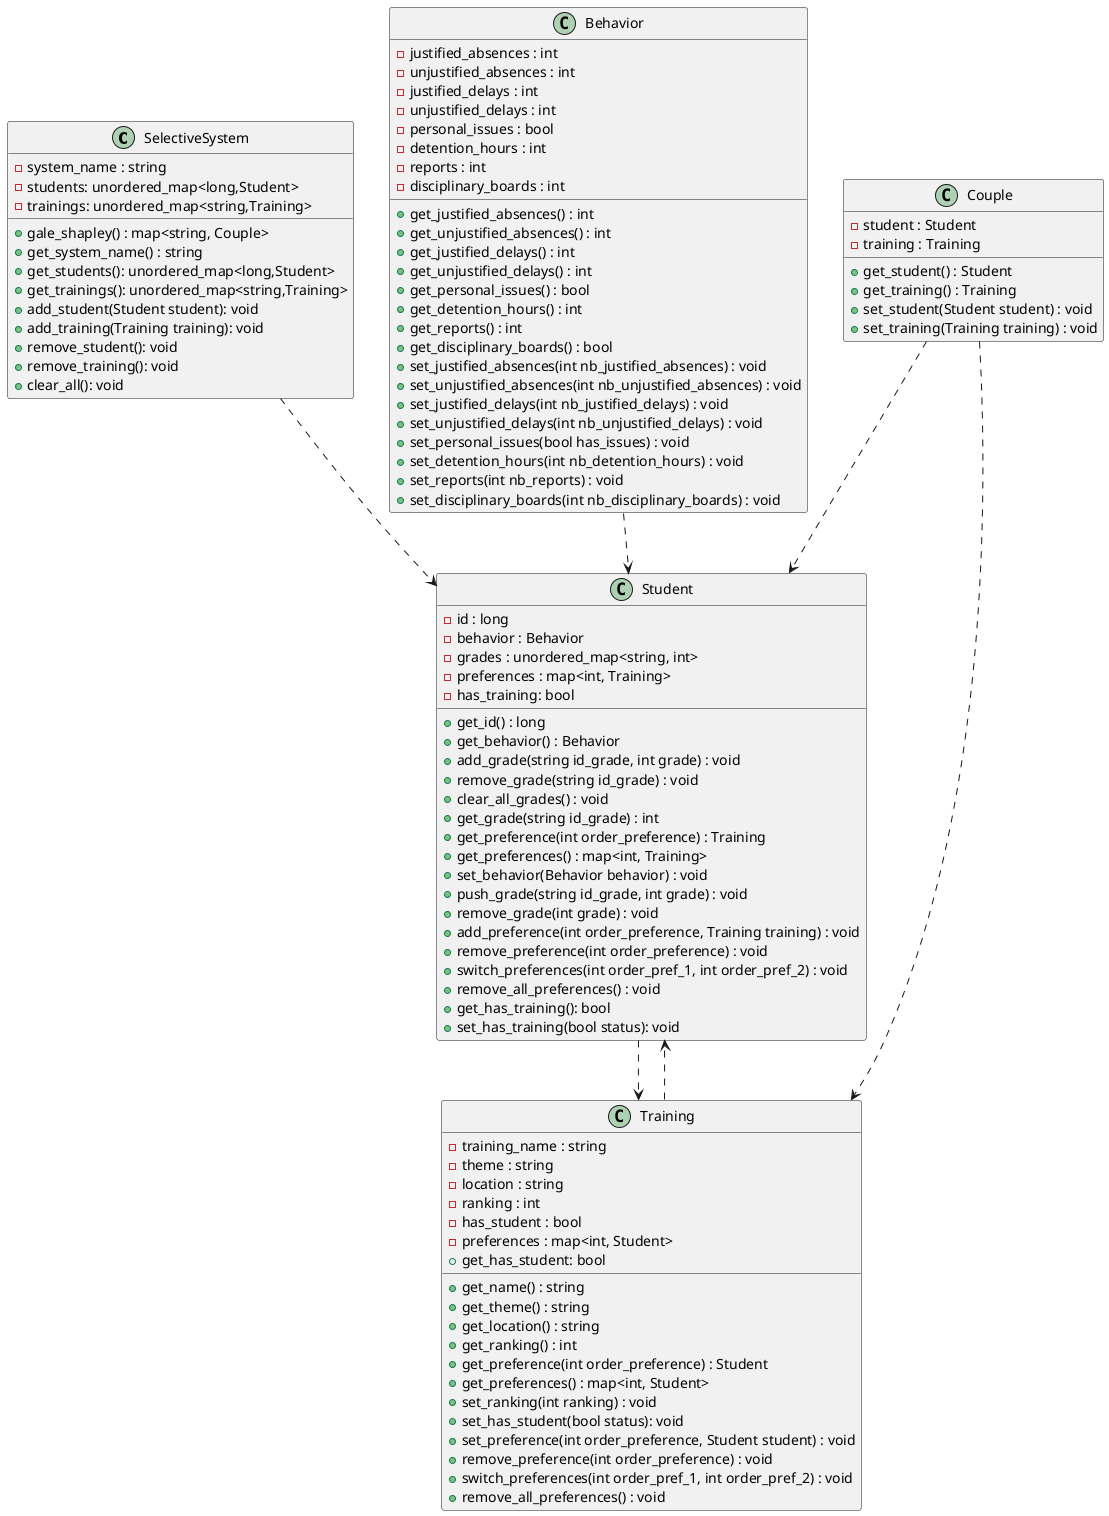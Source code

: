 @startuml diagram

SelectiveSystem ..> Student
Behavior ..> Student
Training ..> Student
Student ..> Training
Couple ..> Student
Couple ..> Training


class Student {
    -id : long
    -behavior : Behavior
    -grades : unordered_map<string, int>
    -preferences : map<int, Training> 
    -has_training: bool
    +get_id() : long
    +get_behavior() : Behavior
    +add_grade(string id_grade, int grade) : void
    +remove_grade(string id_grade) : void
    +clear_all_grades() : void
    +get_grade(string id_grade) : int
    +get_preference(int order_preference) : Training
    +get_preferences() : map<int, Training> 
    +set_behavior(Behavior behavior) : void
    +push_grade(string id_grade, int grade) : void
    +remove_grade(int grade) : void
    +add_preference(int order_preference, Training training) : void
    +remove_preference(int order_preference) : void
    +switch_preferences(int order_pref_1, int order_pref_2) : void
    +remove_all_preferences() : void
    +get_has_training(): bool
    +set_has_training(bool status): void
}

class SelectiveSystem {
    -system_name : string
    -students: unordered_map<long,Student>
    -trainings: unordered_map<string,Training>
    + gale_shapley() : map<string, Couple> 
    + get_system_name() : string
    + get_students(): unordered_map<long,Student>
    + get_trainings(): unordered_map<string,Training>
    + add_student(Student student): void
    + add_training(Training training): void
    + remove_student(): void
    + remove_training(): void
    + clear_all(): void
}

class Training {
    - training_name : string
    - theme : string
    - location : string
    - ranking : int
    - has_student : bool
    - preferences : map<int, Student> 
    + get_name() : string
    + get_theme() : string
    + get_location() : string
    + get_ranking() : int
    + get_has_student: bool
    + get_preference(int order_preference) : Student
    + get_preferences() : map<int, Student> 
    + set_ranking(int ranking) : void
    + set_has_student(bool status): void
    + set_preference(int order_preference, Student student) : void
    + remove_preference(int order_preference) : void
    + switch_preferences(int order_pref_1, int order_pref_2) : void
    + remove_all_preferences() : void
}


class Behavior {
    -justified_absences : int
    -unjustified_absences : int
    -justified_delays : int
    -unjustified_delays : int
    -personal_issues : bool
    -detention_hours : int
    -reports : int
    -disciplinary_boards : int
    +get_justified_absences() : int
    +get_unjustified_absences() : int
    +get_justified_delays() : int
    +get_unjustified_delays() : int
    +get_personal_issues() : bool
    +get_detention_hours() : int
    +get_reports() : int
    +get_disciplinary_boards() : bool
    +set_justified_absences(int nb_justified_absences) : void
    +set_unjustified_absences(int nb_unjustified_absences) : void
    +set_justified_delays(int nb_justified_delays) : void
    +set_unjustified_delays(int nb_unjustified_delays) : void
    +set_personal_issues(bool has_issues) : void
    +set_detention_hours(int nb_detention_hours) : void
    +set_reports(int nb_reports) : void
    +set_disciplinary_boards(int nb_disciplinary_boards) : void
}

class Couple {
    -student : Student
    -training : Training
    + get_student() : Student
    + get_training() : Training
    + set_student(Student student) : void
    + set_training(Training training) : void
}


@enduml
